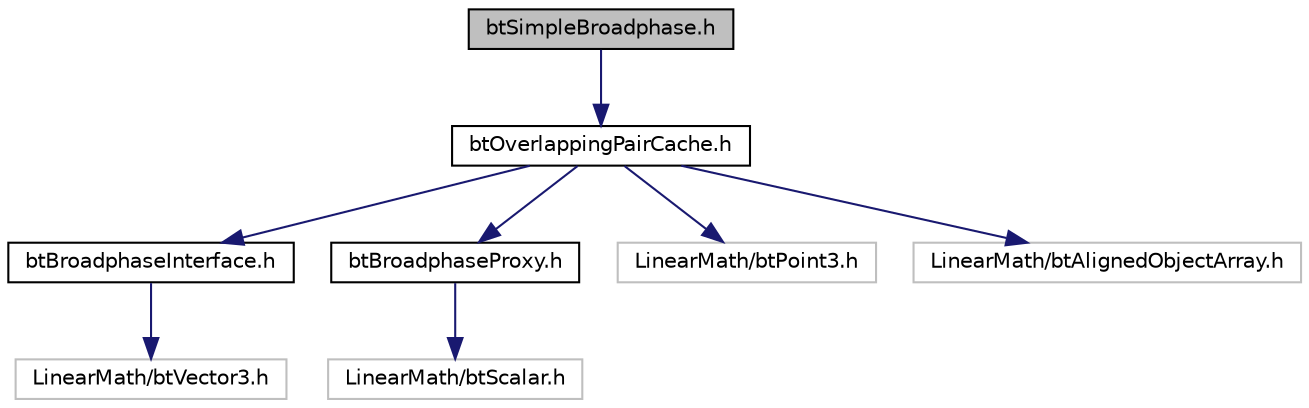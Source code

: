 digraph G
{
  edge [fontname="Helvetica",fontsize="10",labelfontname="Helvetica",labelfontsize="10"];
  node [fontname="Helvetica",fontsize="10",shape=record];
  Node1 [label="btSimpleBroadphase.h",height=0.2,width=0.4,color="black", fillcolor="grey75", style="filled" fontcolor="black"];
  Node1 -> Node2 [color="midnightblue",fontsize="10",style="solid",fontname="Helvetica"];
  Node2 [label="btOverlappingPairCache.h",height=0.2,width=0.4,color="black", fillcolor="white", style="filled",URL="$btOverlappingPairCache_8h.html"];
  Node2 -> Node3 [color="midnightblue",fontsize="10",style="solid",fontname="Helvetica"];
  Node3 [label="btBroadphaseInterface.h",height=0.2,width=0.4,color="black", fillcolor="white", style="filled",URL="$btBroadphaseInterface_8h.html"];
  Node3 -> Node4 [color="midnightblue",fontsize="10",style="solid",fontname="Helvetica"];
  Node4 [label="LinearMath/btVector3.h",height=0.2,width=0.4,color="grey75", fillcolor="white", style="filled"];
  Node2 -> Node5 [color="midnightblue",fontsize="10",style="solid",fontname="Helvetica"];
  Node5 [label="btBroadphaseProxy.h",height=0.2,width=0.4,color="black", fillcolor="white", style="filled",URL="$btBroadphaseProxy_8h.html"];
  Node5 -> Node6 [color="midnightblue",fontsize="10",style="solid",fontname="Helvetica"];
  Node6 [label="LinearMath/btScalar.h",height=0.2,width=0.4,color="grey75", fillcolor="white", style="filled"];
  Node2 -> Node7 [color="midnightblue",fontsize="10",style="solid",fontname="Helvetica"];
  Node7 [label="LinearMath/btPoint3.h",height=0.2,width=0.4,color="grey75", fillcolor="white", style="filled"];
  Node2 -> Node8 [color="midnightblue",fontsize="10",style="solid",fontname="Helvetica"];
  Node8 [label="LinearMath/btAlignedObjectArray.h",height=0.2,width=0.4,color="grey75", fillcolor="white", style="filled"];
}

